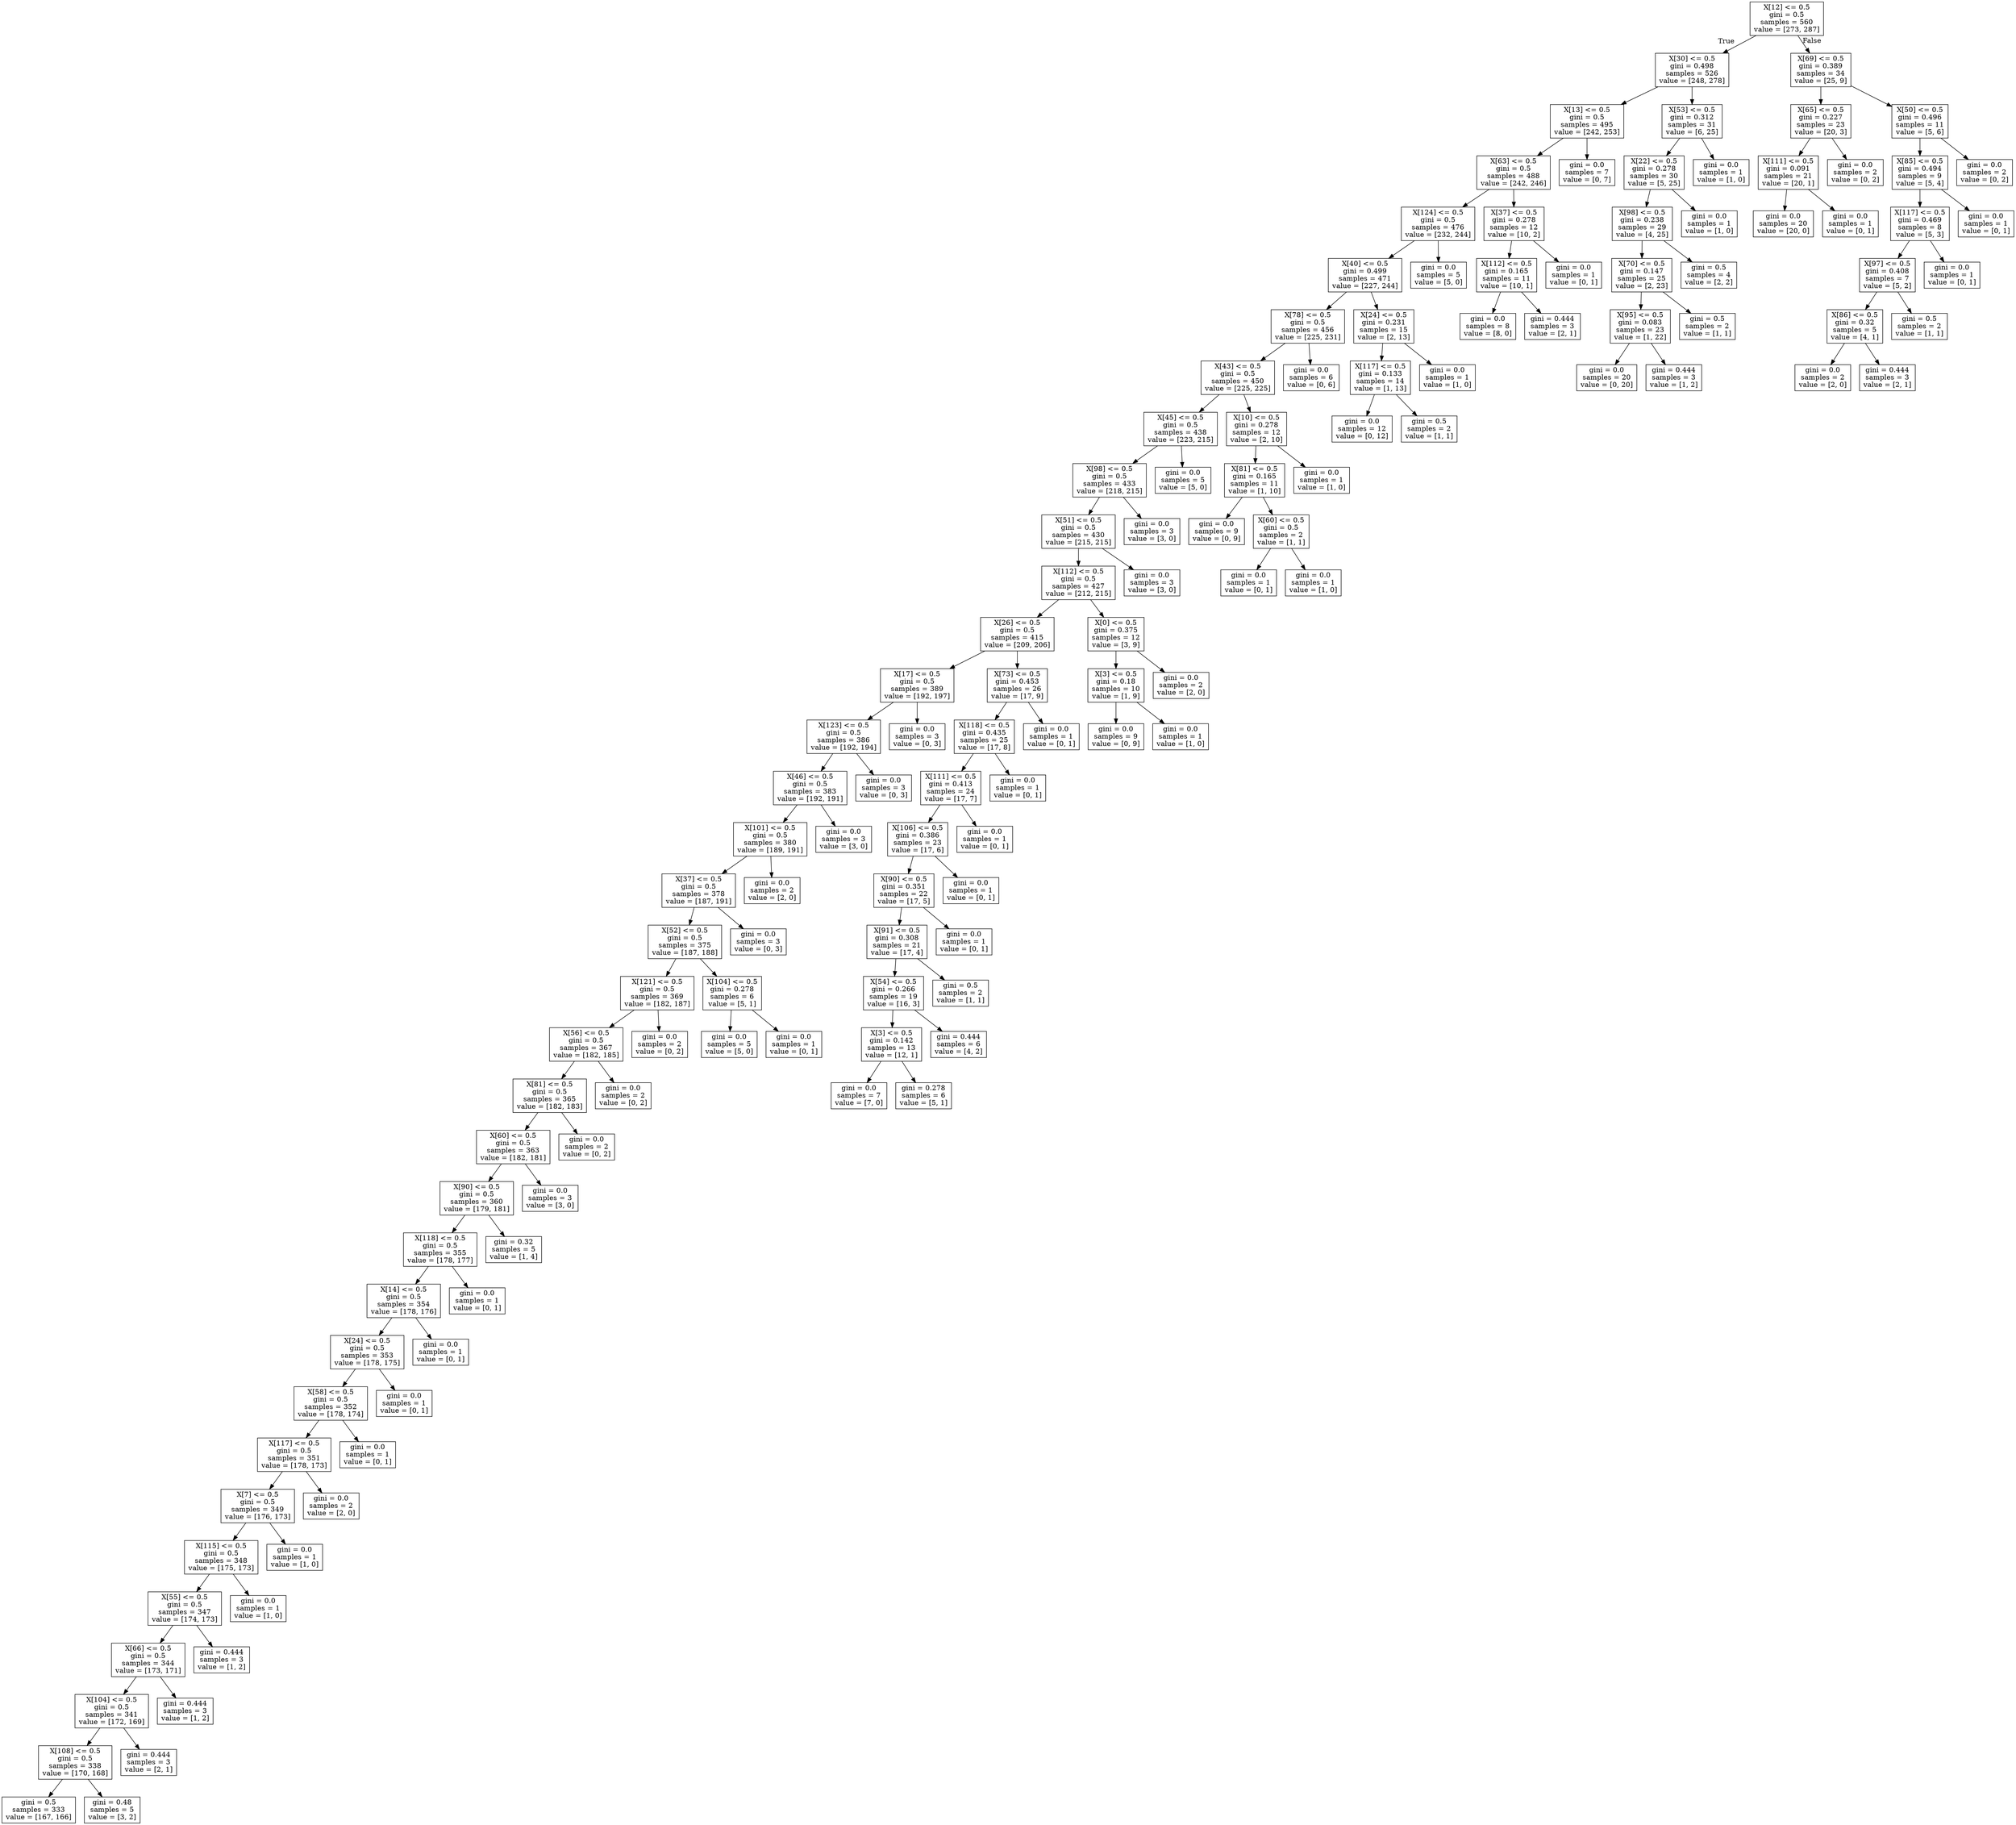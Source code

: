 digraph Tree {
node [shape=box] ;
0 [label="X[12] <= 0.5\ngini = 0.5\nsamples = 560\nvalue = [273, 287]"] ;
1 [label="X[30] <= 0.5\ngini = 0.498\nsamples = 526\nvalue = [248, 278]"] ;
0 -> 1 [labeldistance=2.5, labelangle=45, headlabel="True"] ;
2 [label="X[13] <= 0.5\ngini = 0.5\nsamples = 495\nvalue = [242, 253]"] ;
1 -> 2 ;
3 [label="X[63] <= 0.5\ngini = 0.5\nsamples = 488\nvalue = [242, 246]"] ;
2 -> 3 ;
4 [label="X[124] <= 0.5\ngini = 0.5\nsamples = 476\nvalue = [232, 244]"] ;
3 -> 4 ;
5 [label="X[40] <= 0.5\ngini = 0.499\nsamples = 471\nvalue = [227, 244]"] ;
4 -> 5 ;
6 [label="X[78] <= 0.5\ngini = 0.5\nsamples = 456\nvalue = [225, 231]"] ;
5 -> 6 ;
7 [label="X[43] <= 0.5\ngini = 0.5\nsamples = 450\nvalue = [225, 225]"] ;
6 -> 7 ;
8 [label="X[45] <= 0.5\ngini = 0.5\nsamples = 438\nvalue = [223, 215]"] ;
7 -> 8 ;
9 [label="X[98] <= 0.5\ngini = 0.5\nsamples = 433\nvalue = [218, 215]"] ;
8 -> 9 ;
10 [label="X[51] <= 0.5\ngini = 0.5\nsamples = 430\nvalue = [215, 215]"] ;
9 -> 10 ;
11 [label="X[112] <= 0.5\ngini = 0.5\nsamples = 427\nvalue = [212, 215]"] ;
10 -> 11 ;
12 [label="X[26] <= 0.5\ngini = 0.5\nsamples = 415\nvalue = [209, 206]"] ;
11 -> 12 ;
13 [label="X[17] <= 0.5\ngini = 0.5\nsamples = 389\nvalue = [192, 197]"] ;
12 -> 13 ;
14 [label="X[123] <= 0.5\ngini = 0.5\nsamples = 386\nvalue = [192, 194]"] ;
13 -> 14 ;
15 [label="X[46] <= 0.5\ngini = 0.5\nsamples = 383\nvalue = [192, 191]"] ;
14 -> 15 ;
16 [label="X[101] <= 0.5\ngini = 0.5\nsamples = 380\nvalue = [189, 191]"] ;
15 -> 16 ;
17 [label="X[37] <= 0.5\ngini = 0.5\nsamples = 378\nvalue = [187, 191]"] ;
16 -> 17 ;
18 [label="X[52] <= 0.5\ngini = 0.5\nsamples = 375\nvalue = [187, 188]"] ;
17 -> 18 ;
19 [label="X[121] <= 0.5\ngini = 0.5\nsamples = 369\nvalue = [182, 187]"] ;
18 -> 19 ;
20 [label="X[56] <= 0.5\ngini = 0.5\nsamples = 367\nvalue = [182, 185]"] ;
19 -> 20 ;
21 [label="X[81] <= 0.5\ngini = 0.5\nsamples = 365\nvalue = [182, 183]"] ;
20 -> 21 ;
22 [label="X[60] <= 0.5\ngini = 0.5\nsamples = 363\nvalue = [182, 181]"] ;
21 -> 22 ;
23 [label="X[90] <= 0.5\ngini = 0.5\nsamples = 360\nvalue = [179, 181]"] ;
22 -> 23 ;
24 [label="X[118] <= 0.5\ngini = 0.5\nsamples = 355\nvalue = [178, 177]"] ;
23 -> 24 ;
25 [label="X[14] <= 0.5\ngini = 0.5\nsamples = 354\nvalue = [178, 176]"] ;
24 -> 25 ;
26 [label="X[24] <= 0.5\ngini = 0.5\nsamples = 353\nvalue = [178, 175]"] ;
25 -> 26 ;
27 [label="X[58] <= 0.5\ngini = 0.5\nsamples = 352\nvalue = [178, 174]"] ;
26 -> 27 ;
28 [label="X[117] <= 0.5\ngini = 0.5\nsamples = 351\nvalue = [178, 173]"] ;
27 -> 28 ;
29 [label="X[7] <= 0.5\ngini = 0.5\nsamples = 349\nvalue = [176, 173]"] ;
28 -> 29 ;
30 [label="X[115] <= 0.5\ngini = 0.5\nsamples = 348\nvalue = [175, 173]"] ;
29 -> 30 ;
31 [label="X[55] <= 0.5\ngini = 0.5\nsamples = 347\nvalue = [174, 173]"] ;
30 -> 31 ;
32 [label="X[66] <= 0.5\ngini = 0.5\nsamples = 344\nvalue = [173, 171]"] ;
31 -> 32 ;
33 [label="X[104] <= 0.5\ngini = 0.5\nsamples = 341\nvalue = [172, 169]"] ;
32 -> 33 ;
34 [label="X[108] <= 0.5\ngini = 0.5\nsamples = 338\nvalue = [170, 168]"] ;
33 -> 34 ;
35 [label="gini = 0.5\nsamples = 333\nvalue = [167, 166]"] ;
34 -> 35 ;
36 [label="gini = 0.48\nsamples = 5\nvalue = [3, 2]"] ;
34 -> 36 ;
37 [label="gini = 0.444\nsamples = 3\nvalue = [2, 1]"] ;
33 -> 37 ;
38 [label="gini = 0.444\nsamples = 3\nvalue = [1, 2]"] ;
32 -> 38 ;
39 [label="gini = 0.444\nsamples = 3\nvalue = [1, 2]"] ;
31 -> 39 ;
40 [label="gini = 0.0\nsamples = 1\nvalue = [1, 0]"] ;
30 -> 40 ;
41 [label="gini = 0.0\nsamples = 1\nvalue = [1, 0]"] ;
29 -> 41 ;
42 [label="gini = 0.0\nsamples = 2\nvalue = [2, 0]"] ;
28 -> 42 ;
43 [label="gini = 0.0\nsamples = 1\nvalue = [0, 1]"] ;
27 -> 43 ;
44 [label="gini = 0.0\nsamples = 1\nvalue = [0, 1]"] ;
26 -> 44 ;
45 [label="gini = 0.0\nsamples = 1\nvalue = [0, 1]"] ;
25 -> 45 ;
46 [label="gini = 0.0\nsamples = 1\nvalue = [0, 1]"] ;
24 -> 46 ;
47 [label="gini = 0.32\nsamples = 5\nvalue = [1, 4]"] ;
23 -> 47 ;
48 [label="gini = 0.0\nsamples = 3\nvalue = [3, 0]"] ;
22 -> 48 ;
49 [label="gini = 0.0\nsamples = 2\nvalue = [0, 2]"] ;
21 -> 49 ;
50 [label="gini = 0.0\nsamples = 2\nvalue = [0, 2]"] ;
20 -> 50 ;
51 [label="gini = 0.0\nsamples = 2\nvalue = [0, 2]"] ;
19 -> 51 ;
52 [label="X[104] <= 0.5\ngini = 0.278\nsamples = 6\nvalue = [5, 1]"] ;
18 -> 52 ;
53 [label="gini = 0.0\nsamples = 5\nvalue = [5, 0]"] ;
52 -> 53 ;
54 [label="gini = 0.0\nsamples = 1\nvalue = [0, 1]"] ;
52 -> 54 ;
55 [label="gini = 0.0\nsamples = 3\nvalue = [0, 3]"] ;
17 -> 55 ;
56 [label="gini = 0.0\nsamples = 2\nvalue = [2, 0]"] ;
16 -> 56 ;
57 [label="gini = 0.0\nsamples = 3\nvalue = [3, 0]"] ;
15 -> 57 ;
58 [label="gini = 0.0\nsamples = 3\nvalue = [0, 3]"] ;
14 -> 58 ;
59 [label="gini = 0.0\nsamples = 3\nvalue = [0, 3]"] ;
13 -> 59 ;
60 [label="X[73] <= 0.5\ngini = 0.453\nsamples = 26\nvalue = [17, 9]"] ;
12 -> 60 ;
61 [label="X[118] <= 0.5\ngini = 0.435\nsamples = 25\nvalue = [17, 8]"] ;
60 -> 61 ;
62 [label="X[111] <= 0.5\ngini = 0.413\nsamples = 24\nvalue = [17, 7]"] ;
61 -> 62 ;
63 [label="X[106] <= 0.5\ngini = 0.386\nsamples = 23\nvalue = [17, 6]"] ;
62 -> 63 ;
64 [label="X[90] <= 0.5\ngini = 0.351\nsamples = 22\nvalue = [17, 5]"] ;
63 -> 64 ;
65 [label="X[91] <= 0.5\ngini = 0.308\nsamples = 21\nvalue = [17, 4]"] ;
64 -> 65 ;
66 [label="X[54] <= 0.5\ngini = 0.266\nsamples = 19\nvalue = [16, 3]"] ;
65 -> 66 ;
67 [label="X[3] <= 0.5\ngini = 0.142\nsamples = 13\nvalue = [12, 1]"] ;
66 -> 67 ;
68 [label="gini = 0.0\nsamples = 7\nvalue = [7, 0]"] ;
67 -> 68 ;
69 [label="gini = 0.278\nsamples = 6\nvalue = [5, 1]"] ;
67 -> 69 ;
70 [label="gini = 0.444\nsamples = 6\nvalue = [4, 2]"] ;
66 -> 70 ;
71 [label="gini = 0.5\nsamples = 2\nvalue = [1, 1]"] ;
65 -> 71 ;
72 [label="gini = 0.0\nsamples = 1\nvalue = [0, 1]"] ;
64 -> 72 ;
73 [label="gini = 0.0\nsamples = 1\nvalue = [0, 1]"] ;
63 -> 73 ;
74 [label="gini = 0.0\nsamples = 1\nvalue = [0, 1]"] ;
62 -> 74 ;
75 [label="gini = 0.0\nsamples = 1\nvalue = [0, 1]"] ;
61 -> 75 ;
76 [label="gini = 0.0\nsamples = 1\nvalue = [0, 1]"] ;
60 -> 76 ;
77 [label="X[0] <= 0.5\ngini = 0.375\nsamples = 12\nvalue = [3, 9]"] ;
11 -> 77 ;
78 [label="X[3] <= 0.5\ngini = 0.18\nsamples = 10\nvalue = [1, 9]"] ;
77 -> 78 ;
79 [label="gini = 0.0\nsamples = 9\nvalue = [0, 9]"] ;
78 -> 79 ;
80 [label="gini = 0.0\nsamples = 1\nvalue = [1, 0]"] ;
78 -> 80 ;
81 [label="gini = 0.0\nsamples = 2\nvalue = [2, 0]"] ;
77 -> 81 ;
82 [label="gini = 0.0\nsamples = 3\nvalue = [3, 0]"] ;
10 -> 82 ;
83 [label="gini = 0.0\nsamples = 3\nvalue = [3, 0]"] ;
9 -> 83 ;
84 [label="gini = 0.0\nsamples = 5\nvalue = [5, 0]"] ;
8 -> 84 ;
85 [label="X[10] <= 0.5\ngini = 0.278\nsamples = 12\nvalue = [2, 10]"] ;
7 -> 85 ;
86 [label="X[81] <= 0.5\ngini = 0.165\nsamples = 11\nvalue = [1, 10]"] ;
85 -> 86 ;
87 [label="gini = 0.0\nsamples = 9\nvalue = [0, 9]"] ;
86 -> 87 ;
88 [label="X[60] <= 0.5\ngini = 0.5\nsamples = 2\nvalue = [1, 1]"] ;
86 -> 88 ;
89 [label="gini = 0.0\nsamples = 1\nvalue = [0, 1]"] ;
88 -> 89 ;
90 [label="gini = 0.0\nsamples = 1\nvalue = [1, 0]"] ;
88 -> 90 ;
91 [label="gini = 0.0\nsamples = 1\nvalue = [1, 0]"] ;
85 -> 91 ;
92 [label="gini = 0.0\nsamples = 6\nvalue = [0, 6]"] ;
6 -> 92 ;
93 [label="X[24] <= 0.5\ngini = 0.231\nsamples = 15\nvalue = [2, 13]"] ;
5 -> 93 ;
94 [label="X[117] <= 0.5\ngini = 0.133\nsamples = 14\nvalue = [1, 13]"] ;
93 -> 94 ;
95 [label="gini = 0.0\nsamples = 12\nvalue = [0, 12]"] ;
94 -> 95 ;
96 [label="gini = 0.5\nsamples = 2\nvalue = [1, 1]"] ;
94 -> 96 ;
97 [label="gini = 0.0\nsamples = 1\nvalue = [1, 0]"] ;
93 -> 97 ;
98 [label="gini = 0.0\nsamples = 5\nvalue = [5, 0]"] ;
4 -> 98 ;
99 [label="X[37] <= 0.5\ngini = 0.278\nsamples = 12\nvalue = [10, 2]"] ;
3 -> 99 ;
100 [label="X[112] <= 0.5\ngini = 0.165\nsamples = 11\nvalue = [10, 1]"] ;
99 -> 100 ;
101 [label="gini = 0.0\nsamples = 8\nvalue = [8, 0]"] ;
100 -> 101 ;
102 [label="gini = 0.444\nsamples = 3\nvalue = [2, 1]"] ;
100 -> 102 ;
103 [label="gini = 0.0\nsamples = 1\nvalue = [0, 1]"] ;
99 -> 103 ;
104 [label="gini = 0.0\nsamples = 7\nvalue = [0, 7]"] ;
2 -> 104 ;
105 [label="X[53] <= 0.5\ngini = 0.312\nsamples = 31\nvalue = [6, 25]"] ;
1 -> 105 ;
106 [label="X[22] <= 0.5\ngini = 0.278\nsamples = 30\nvalue = [5, 25]"] ;
105 -> 106 ;
107 [label="X[98] <= 0.5\ngini = 0.238\nsamples = 29\nvalue = [4, 25]"] ;
106 -> 107 ;
108 [label="X[70] <= 0.5\ngini = 0.147\nsamples = 25\nvalue = [2, 23]"] ;
107 -> 108 ;
109 [label="X[95] <= 0.5\ngini = 0.083\nsamples = 23\nvalue = [1, 22]"] ;
108 -> 109 ;
110 [label="gini = 0.0\nsamples = 20\nvalue = [0, 20]"] ;
109 -> 110 ;
111 [label="gini = 0.444\nsamples = 3\nvalue = [1, 2]"] ;
109 -> 111 ;
112 [label="gini = 0.5\nsamples = 2\nvalue = [1, 1]"] ;
108 -> 112 ;
113 [label="gini = 0.5\nsamples = 4\nvalue = [2, 2]"] ;
107 -> 113 ;
114 [label="gini = 0.0\nsamples = 1\nvalue = [1, 0]"] ;
106 -> 114 ;
115 [label="gini = 0.0\nsamples = 1\nvalue = [1, 0]"] ;
105 -> 115 ;
116 [label="X[69] <= 0.5\ngini = 0.389\nsamples = 34\nvalue = [25, 9]"] ;
0 -> 116 [labeldistance=2.5, labelangle=-45, headlabel="False"] ;
117 [label="X[65] <= 0.5\ngini = 0.227\nsamples = 23\nvalue = [20, 3]"] ;
116 -> 117 ;
118 [label="X[111] <= 0.5\ngini = 0.091\nsamples = 21\nvalue = [20, 1]"] ;
117 -> 118 ;
119 [label="gini = 0.0\nsamples = 20\nvalue = [20, 0]"] ;
118 -> 119 ;
120 [label="gini = 0.0\nsamples = 1\nvalue = [0, 1]"] ;
118 -> 120 ;
121 [label="gini = 0.0\nsamples = 2\nvalue = [0, 2]"] ;
117 -> 121 ;
122 [label="X[50] <= 0.5\ngini = 0.496\nsamples = 11\nvalue = [5, 6]"] ;
116 -> 122 ;
123 [label="X[85] <= 0.5\ngini = 0.494\nsamples = 9\nvalue = [5, 4]"] ;
122 -> 123 ;
124 [label="X[117] <= 0.5\ngini = 0.469\nsamples = 8\nvalue = [5, 3]"] ;
123 -> 124 ;
125 [label="X[97] <= 0.5\ngini = 0.408\nsamples = 7\nvalue = [5, 2]"] ;
124 -> 125 ;
126 [label="X[86] <= 0.5\ngini = 0.32\nsamples = 5\nvalue = [4, 1]"] ;
125 -> 126 ;
127 [label="gini = 0.0\nsamples = 2\nvalue = [2, 0]"] ;
126 -> 127 ;
128 [label="gini = 0.444\nsamples = 3\nvalue = [2, 1]"] ;
126 -> 128 ;
129 [label="gini = 0.5\nsamples = 2\nvalue = [1, 1]"] ;
125 -> 129 ;
130 [label="gini = 0.0\nsamples = 1\nvalue = [0, 1]"] ;
124 -> 130 ;
131 [label="gini = 0.0\nsamples = 1\nvalue = [0, 1]"] ;
123 -> 131 ;
132 [label="gini = 0.0\nsamples = 2\nvalue = [0, 2]"] ;
122 -> 132 ;
}